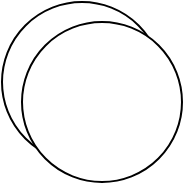 <mxfile version="18.1.2" type="github">
  <diagram id="7zvJ616Fgg5fbnLZmrX-" name="Page-1">
    <mxGraphModel dx="1038" dy="564" grid="1" gridSize="10" guides="1" tooltips="1" connect="1" arrows="1" fold="1" page="1" pageScale="1" pageWidth="827" pageHeight="1169" math="0" shadow="0">
      <root>
        <mxCell id="0" />
        <mxCell id="1" parent="0" />
        <mxCell id="dJDYr5JRCImq7dStBaBZ-1" value="" style="ellipse;whiteSpace=wrap;html=1;aspect=fixed;" vertex="1" parent="1">
          <mxGeometry x="490" y="250" width="80" height="80" as="geometry" />
        </mxCell>
        <mxCell id="dJDYr5JRCImq7dStBaBZ-2" value="" style="ellipse;whiteSpace=wrap;html=1;aspect=fixed;" vertex="1" parent="1">
          <mxGeometry x="500" y="260" width="80" height="80" as="geometry" />
        </mxCell>
      </root>
    </mxGraphModel>
  </diagram>
</mxfile>
